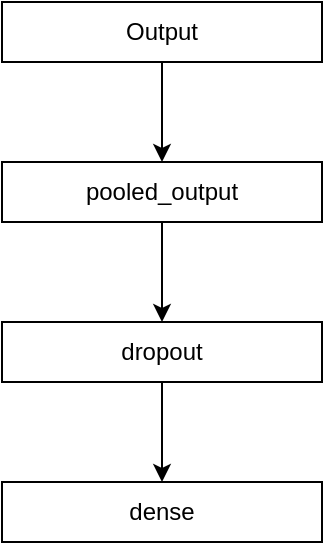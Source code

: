 <mxfile version="24.0.1" type="device">
  <diagram name="Page-1" id="Tr4tGnYK85IIivloR9xY">
    <mxGraphModel dx="984" dy="559" grid="1" gridSize="10" guides="1" tooltips="1" connect="1" arrows="1" fold="1" page="1" pageScale="1" pageWidth="850" pageHeight="1100" math="0" shadow="0">
      <root>
        <mxCell id="0" />
        <mxCell id="1" parent="0" />
        <mxCell id="gnlAZvs0xHQvK-cqcroT-5" value="" style="edgeStyle=orthogonalEdgeStyle;rounded=0;orthogonalLoop=1;jettySize=auto;html=1;" edge="1" parent="1" source="gnlAZvs0xHQvK-cqcroT-1" target="gnlAZvs0xHQvK-cqcroT-2">
          <mxGeometry relative="1" as="geometry" />
        </mxCell>
        <mxCell id="gnlAZvs0xHQvK-cqcroT-1" value="Output" style="rounded=0;whiteSpace=wrap;html=1;" vertex="1" parent="1">
          <mxGeometry x="340" y="120" width="160" height="30" as="geometry" />
        </mxCell>
        <mxCell id="gnlAZvs0xHQvK-cqcroT-6" value="" style="edgeStyle=orthogonalEdgeStyle;rounded=0;orthogonalLoop=1;jettySize=auto;html=1;" edge="1" parent="1" source="gnlAZvs0xHQvK-cqcroT-2" target="gnlAZvs0xHQvK-cqcroT-3">
          <mxGeometry relative="1" as="geometry" />
        </mxCell>
        <mxCell id="gnlAZvs0xHQvK-cqcroT-2" value="pooled_output" style="rounded=0;whiteSpace=wrap;html=1;" vertex="1" parent="1">
          <mxGeometry x="340" y="200" width="160" height="30" as="geometry" />
        </mxCell>
        <mxCell id="gnlAZvs0xHQvK-cqcroT-7" value="" style="edgeStyle=orthogonalEdgeStyle;rounded=0;orthogonalLoop=1;jettySize=auto;html=1;" edge="1" parent="1" source="gnlAZvs0xHQvK-cqcroT-3" target="gnlAZvs0xHQvK-cqcroT-4">
          <mxGeometry relative="1" as="geometry" />
        </mxCell>
        <mxCell id="gnlAZvs0xHQvK-cqcroT-3" value="dropout" style="rounded=0;whiteSpace=wrap;html=1;" vertex="1" parent="1">
          <mxGeometry x="340" y="280" width="160" height="30" as="geometry" />
        </mxCell>
        <mxCell id="gnlAZvs0xHQvK-cqcroT-4" value="dense" style="rounded=0;whiteSpace=wrap;html=1;" vertex="1" parent="1">
          <mxGeometry x="340" y="360" width="160" height="30" as="geometry" />
        </mxCell>
      </root>
    </mxGraphModel>
  </diagram>
</mxfile>
